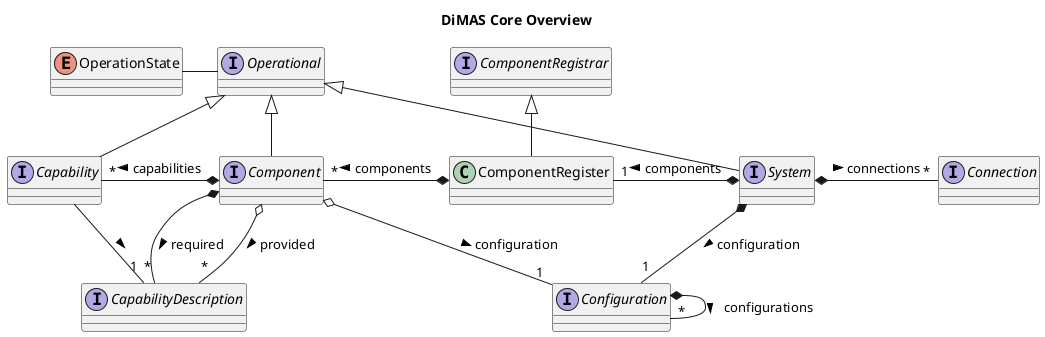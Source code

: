 ' https://plantuml.com/de/class-diagram
@startuml Overview
title DiMAS Core Overview
'skinparam Style strictuml

' Operational
interface Operational
enum OperationState
Operational <|-- Component
Operational <|-- Capability
OperationState --right Operational

' ComponentRegister
class ComponentRegister
interface ComponentRegistrar
ComponentRegistrar <|-- ComponentRegister
ComponentRegister *--left "*" Component : components >

' System
interface System
Operational <|-- System
System *--left "1" ComponentRegister : components >
System *-- "1" Configuration : configuration >
System *--right "*" Connection : connections >

' Component
interface Component
'Component *-- "0..*" Component : components
Component *--left "*" Capability : capabilities >
Component o-- "1" Configuration : configuration >
Component o-- "*" CapabilityDescription : provided >
Component *-- "*" CapabilityDescription : required >

' Capability
interface Capability
Capability -- "1" CapabilityDescription : >

' CapabilityDescription
interface CapabilityDescription

' configuration
interface Configuration
Configuration *-- "*" Configuration : configurations >

' Connection
interface Connection
@enduml
